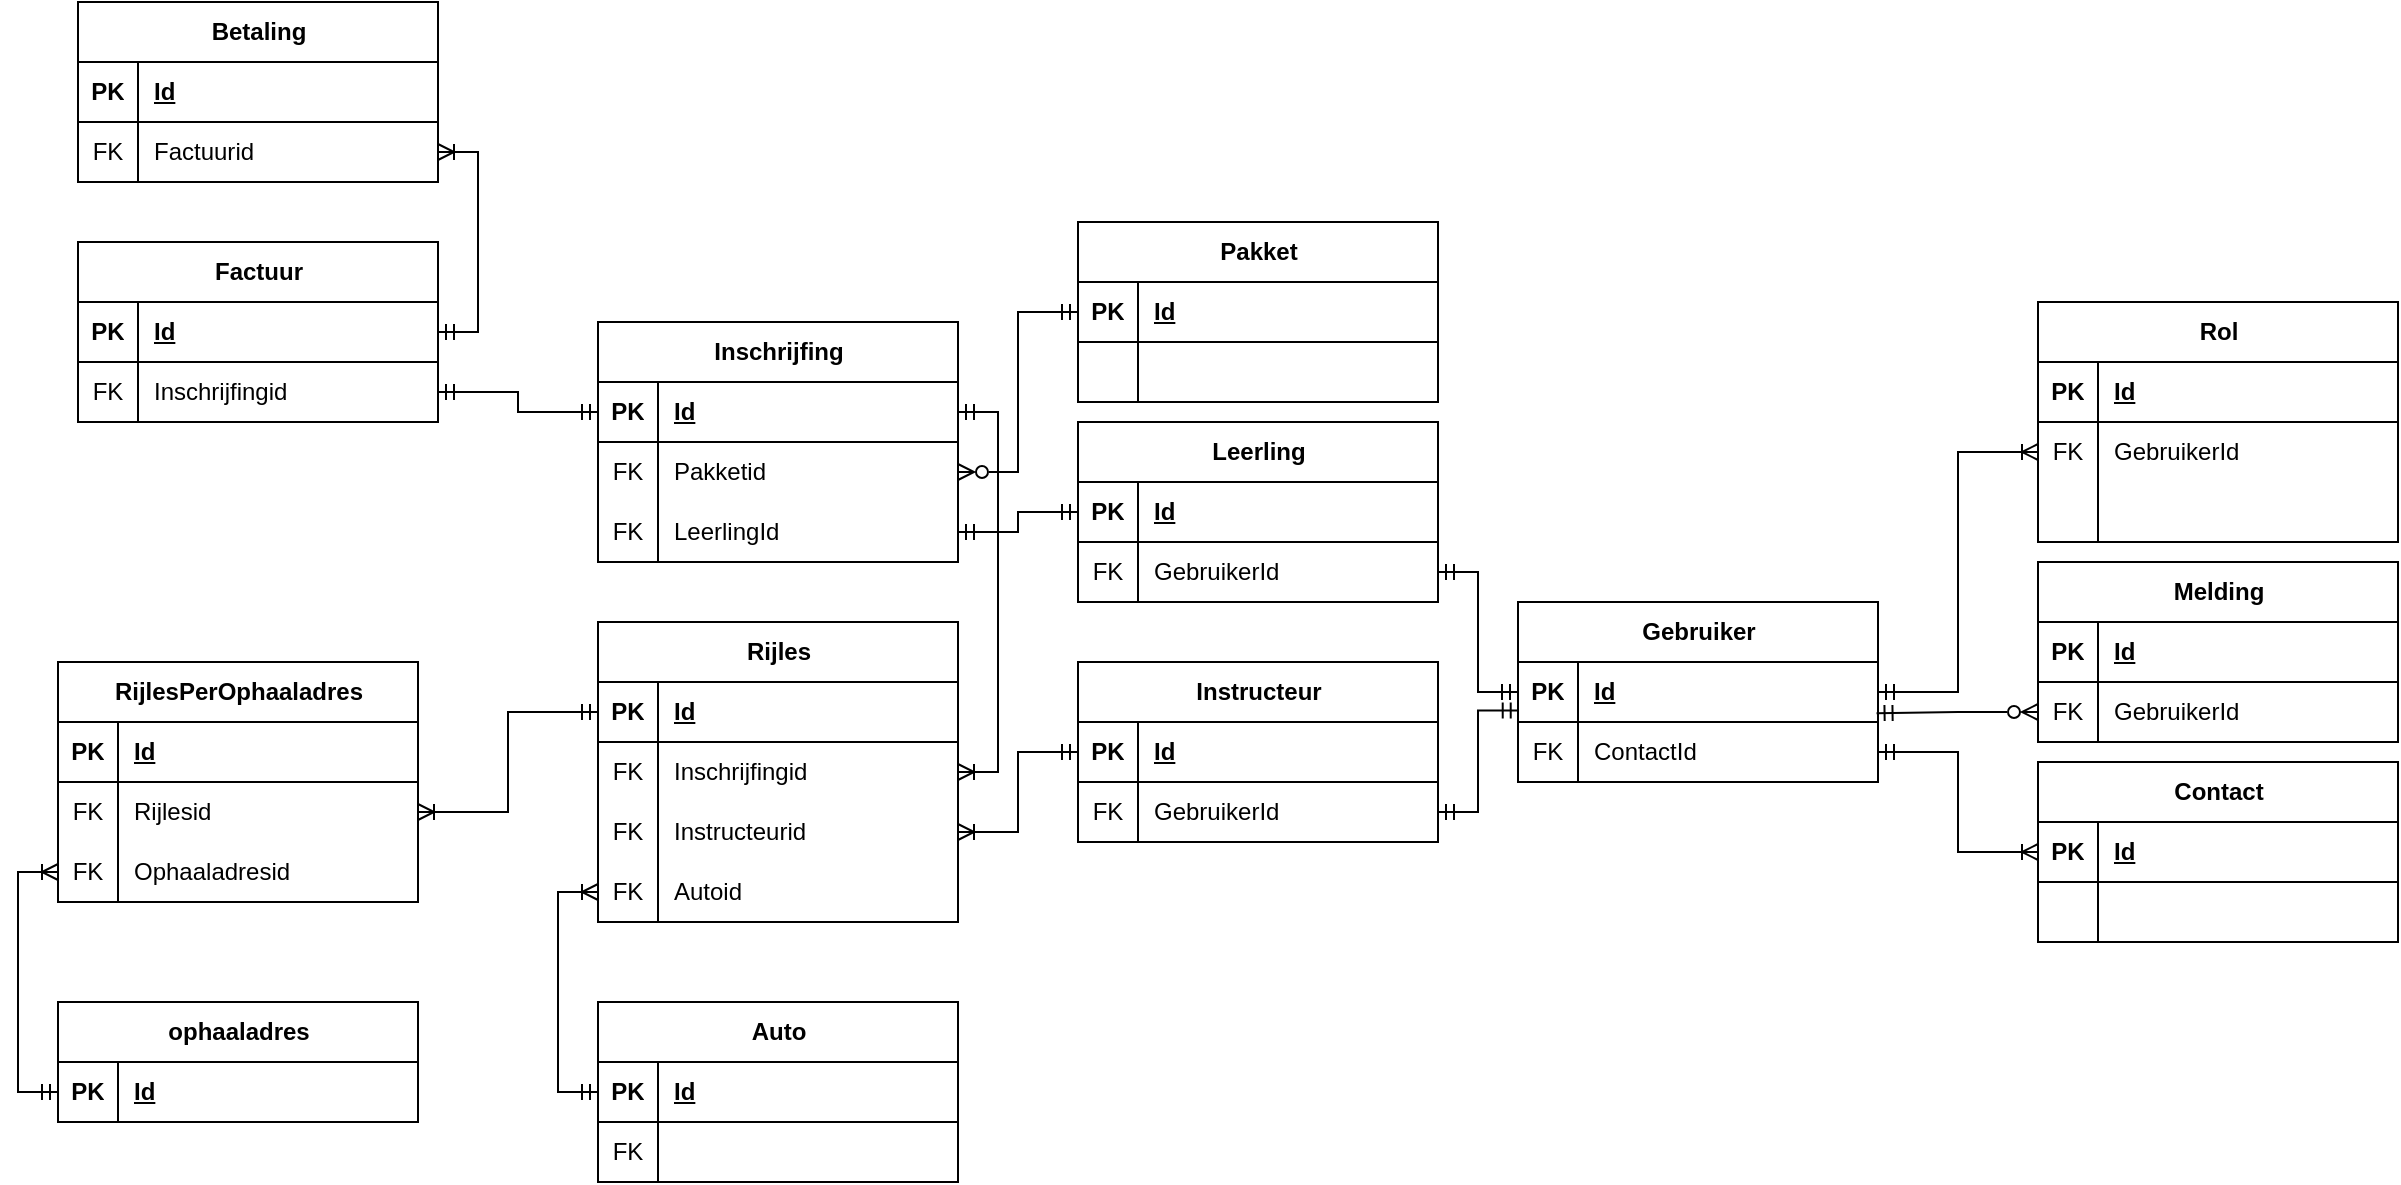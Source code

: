 <mxfile version="27.0.5">
  <diagram id="R2lEEEUBdFMjLlhIrx00" name="Page-1">
    <mxGraphModel dx="2337" dy="2209" grid="1" gridSize="10" guides="1" tooltips="1" connect="1" arrows="1" fold="1" page="1" pageScale="1" pageWidth="850" pageHeight="1100" math="0" shadow="0" extFonts="Permanent Marker^https://fonts.googleapis.com/css?family=Permanent+Marker">
      <root>
        <mxCell id="0" />
        <mxCell id="1" parent="0" />
        <mxCell id="rW7sMlYpGhxX-hpG1uYn-1" value="Gebruiker" style="shape=table;startSize=30;container=1;collapsible=1;childLayout=tableLayout;fixedRows=1;rowLines=0;fontStyle=1;align=center;resizeLast=1;html=1;" parent="1" vertex="1">
          <mxGeometry x="450" y="20" width="180" height="90" as="geometry" />
        </mxCell>
        <mxCell id="rW7sMlYpGhxX-hpG1uYn-2" value="" style="shape=tableRow;horizontal=0;startSize=0;swimlaneHead=0;swimlaneBody=0;fillColor=none;collapsible=0;dropTarget=0;points=[[0,0.5],[1,0.5]];portConstraint=eastwest;top=0;left=0;right=0;bottom=1;" parent="rW7sMlYpGhxX-hpG1uYn-1" vertex="1">
          <mxGeometry y="30" width="180" height="30" as="geometry" />
        </mxCell>
        <mxCell id="rW7sMlYpGhxX-hpG1uYn-3" value="PK" style="shape=partialRectangle;connectable=0;fillColor=none;top=0;left=0;bottom=0;right=0;fontStyle=1;overflow=hidden;whiteSpace=wrap;html=1;" parent="rW7sMlYpGhxX-hpG1uYn-2" vertex="1">
          <mxGeometry width="30" height="30" as="geometry">
            <mxRectangle width="30" height="30" as="alternateBounds" />
          </mxGeometry>
        </mxCell>
        <mxCell id="rW7sMlYpGhxX-hpG1uYn-4" value="Id" style="shape=partialRectangle;connectable=0;fillColor=none;top=0;left=0;bottom=0;right=0;align=left;spacingLeft=6;fontStyle=5;overflow=hidden;whiteSpace=wrap;html=1;" parent="rW7sMlYpGhxX-hpG1uYn-2" vertex="1">
          <mxGeometry x="30" width="150" height="30" as="geometry">
            <mxRectangle width="150" height="30" as="alternateBounds" />
          </mxGeometry>
        </mxCell>
        <mxCell id="rW7sMlYpGhxX-hpG1uYn-8" value="" style="shape=tableRow;horizontal=0;startSize=0;swimlaneHead=0;swimlaneBody=0;fillColor=none;collapsible=0;dropTarget=0;points=[[0,0.5],[1,0.5]];portConstraint=eastwest;top=0;left=0;right=0;bottom=0;" parent="rW7sMlYpGhxX-hpG1uYn-1" vertex="1">
          <mxGeometry y="60" width="180" height="30" as="geometry" />
        </mxCell>
        <mxCell id="rW7sMlYpGhxX-hpG1uYn-9" value="FK" style="shape=partialRectangle;connectable=0;fillColor=none;top=0;left=0;bottom=0;right=0;editable=1;overflow=hidden;whiteSpace=wrap;html=1;" parent="rW7sMlYpGhxX-hpG1uYn-8" vertex="1">
          <mxGeometry width="30" height="30" as="geometry">
            <mxRectangle width="30" height="30" as="alternateBounds" />
          </mxGeometry>
        </mxCell>
        <mxCell id="rW7sMlYpGhxX-hpG1uYn-10" value="ContactId" style="shape=partialRectangle;connectable=0;fillColor=none;top=0;left=0;bottom=0;right=0;align=left;spacingLeft=6;overflow=hidden;whiteSpace=wrap;html=1;" parent="rW7sMlYpGhxX-hpG1uYn-8" vertex="1">
          <mxGeometry x="30" width="150" height="30" as="geometry">
            <mxRectangle width="150" height="30" as="alternateBounds" />
          </mxGeometry>
        </mxCell>
        <mxCell id="rW7sMlYpGhxX-hpG1uYn-11" value="Rol" style="shape=table;startSize=30;container=1;collapsible=1;childLayout=tableLayout;fixedRows=1;rowLines=0;fontStyle=1;align=center;resizeLast=1;html=1;" parent="1" vertex="1">
          <mxGeometry x="710" y="-130" width="180" height="120" as="geometry" />
        </mxCell>
        <mxCell id="rW7sMlYpGhxX-hpG1uYn-12" value="" style="shape=tableRow;horizontal=0;startSize=0;swimlaneHead=0;swimlaneBody=0;fillColor=none;collapsible=0;dropTarget=0;points=[[0,0.5],[1,0.5]];portConstraint=eastwest;top=0;left=0;right=0;bottom=1;" parent="rW7sMlYpGhxX-hpG1uYn-11" vertex="1">
          <mxGeometry y="30" width="180" height="30" as="geometry" />
        </mxCell>
        <mxCell id="rW7sMlYpGhxX-hpG1uYn-13" value="PK" style="shape=partialRectangle;connectable=0;fillColor=none;top=0;left=0;bottom=0;right=0;fontStyle=1;overflow=hidden;whiteSpace=wrap;html=1;" parent="rW7sMlYpGhxX-hpG1uYn-12" vertex="1">
          <mxGeometry width="30" height="30" as="geometry">
            <mxRectangle width="30" height="30" as="alternateBounds" />
          </mxGeometry>
        </mxCell>
        <mxCell id="rW7sMlYpGhxX-hpG1uYn-14" value="Id" style="shape=partialRectangle;connectable=0;fillColor=none;top=0;left=0;bottom=0;right=0;align=left;spacingLeft=6;fontStyle=5;overflow=hidden;whiteSpace=wrap;html=1;" parent="rW7sMlYpGhxX-hpG1uYn-12" vertex="1">
          <mxGeometry x="30" width="150" height="30" as="geometry">
            <mxRectangle width="150" height="30" as="alternateBounds" />
          </mxGeometry>
        </mxCell>
        <mxCell id="rW7sMlYpGhxX-hpG1uYn-15" value="" style="shape=tableRow;horizontal=0;startSize=0;swimlaneHead=0;swimlaneBody=0;fillColor=none;collapsible=0;dropTarget=0;points=[[0,0.5],[1,0.5]];portConstraint=eastwest;top=0;left=0;right=0;bottom=0;" parent="rW7sMlYpGhxX-hpG1uYn-11" vertex="1">
          <mxGeometry y="60" width="180" height="30" as="geometry" />
        </mxCell>
        <mxCell id="rW7sMlYpGhxX-hpG1uYn-16" value="FK" style="shape=partialRectangle;connectable=0;fillColor=none;top=0;left=0;bottom=0;right=0;editable=1;overflow=hidden;whiteSpace=wrap;html=1;" parent="rW7sMlYpGhxX-hpG1uYn-15" vertex="1">
          <mxGeometry width="30" height="30" as="geometry">
            <mxRectangle width="30" height="30" as="alternateBounds" />
          </mxGeometry>
        </mxCell>
        <mxCell id="rW7sMlYpGhxX-hpG1uYn-17" value="GebruikerId" style="shape=partialRectangle;connectable=0;fillColor=none;top=0;left=0;bottom=0;right=0;align=left;spacingLeft=6;overflow=hidden;whiteSpace=wrap;html=1;" parent="rW7sMlYpGhxX-hpG1uYn-15" vertex="1">
          <mxGeometry x="30" width="150" height="30" as="geometry">
            <mxRectangle width="150" height="30" as="alternateBounds" />
          </mxGeometry>
        </mxCell>
        <mxCell id="rW7sMlYpGhxX-hpG1uYn-18" value="" style="shape=tableRow;horizontal=0;startSize=0;swimlaneHead=0;swimlaneBody=0;fillColor=none;collapsible=0;dropTarget=0;points=[[0,0.5],[1,0.5]];portConstraint=eastwest;top=0;left=0;right=0;bottom=0;" parent="rW7sMlYpGhxX-hpG1uYn-11" vertex="1">
          <mxGeometry y="90" width="180" height="30" as="geometry" />
        </mxCell>
        <mxCell id="rW7sMlYpGhxX-hpG1uYn-19" value="" style="shape=partialRectangle;connectable=0;fillColor=none;top=0;left=0;bottom=0;right=0;editable=1;overflow=hidden;whiteSpace=wrap;html=1;" parent="rW7sMlYpGhxX-hpG1uYn-18" vertex="1">
          <mxGeometry width="30" height="30" as="geometry">
            <mxRectangle width="30" height="30" as="alternateBounds" />
          </mxGeometry>
        </mxCell>
        <mxCell id="rW7sMlYpGhxX-hpG1uYn-20" value="" style="shape=partialRectangle;connectable=0;fillColor=none;top=0;left=0;bottom=0;right=0;align=left;spacingLeft=6;overflow=hidden;whiteSpace=wrap;html=1;" parent="rW7sMlYpGhxX-hpG1uYn-18" vertex="1">
          <mxGeometry x="30" width="150" height="30" as="geometry">
            <mxRectangle width="150" height="30" as="alternateBounds" />
          </mxGeometry>
        </mxCell>
        <mxCell id="rW7sMlYpGhxX-hpG1uYn-21" value="" style="edgeStyle=orthogonalEdgeStyle;fontSize=12;html=1;endArrow=ERoneToMany;startArrow=ERmandOne;rounded=0;exitX=1;exitY=0.5;exitDx=0;exitDy=0;entryX=0;entryY=0.5;entryDx=0;entryDy=0;endFill=0;curved=0;" parent="1" source="rW7sMlYpGhxX-hpG1uYn-2" target="rW7sMlYpGhxX-hpG1uYn-15" edge="1">
          <mxGeometry width="100" height="100" relative="1" as="geometry">
            <mxPoint x="676" as="sourcePoint" />
            <mxPoint x="816" y="150" as="targetPoint" />
          </mxGeometry>
        </mxCell>
        <mxCell id="rW7sMlYpGhxX-hpG1uYn-22" value="Contact" style="shape=table;startSize=30;container=1;collapsible=1;childLayout=tableLayout;fixedRows=1;rowLines=0;fontStyle=1;align=center;resizeLast=1;html=1;" parent="1" vertex="1">
          <mxGeometry x="710" y="100" width="180" height="90" as="geometry" />
        </mxCell>
        <mxCell id="rW7sMlYpGhxX-hpG1uYn-23" value="" style="shape=tableRow;horizontal=0;startSize=0;swimlaneHead=0;swimlaneBody=0;fillColor=none;collapsible=0;dropTarget=0;points=[[0,0.5],[1,0.5]];portConstraint=eastwest;top=0;left=0;right=0;bottom=1;" parent="rW7sMlYpGhxX-hpG1uYn-22" vertex="1">
          <mxGeometry y="30" width="180" height="30" as="geometry" />
        </mxCell>
        <mxCell id="rW7sMlYpGhxX-hpG1uYn-24" value="PK" style="shape=partialRectangle;connectable=0;fillColor=none;top=0;left=0;bottom=0;right=0;fontStyle=1;overflow=hidden;whiteSpace=wrap;html=1;" parent="rW7sMlYpGhxX-hpG1uYn-23" vertex="1">
          <mxGeometry width="30" height="30" as="geometry">
            <mxRectangle width="30" height="30" as="alternateBounds" />
          </mxGeometry>
        </mxCell>
        <mxCell id="rW7sMlYpGhxX-hpG1uYn-25" value="Id" style="shape=partialRectangle;connectable=0;fillColor=none;top=0;left=0;bottom=0;right=0;align=left;spacingLeft=6;fontStyle=5;overflow=hidden;whiteSpace=wrap;html=1;" parent="rW7sMlYpGhxX-hpG1uYn-23" vertex="1">
          <mxGeometry x="30" width="150" height="30" as="geometry">
            <mxRectangle width="150" height="30" as="alternateBounds" />
          </mxGeometry>
        </mxCell>
        <mxCell id="rW7sMlYpGhxX-hpG1uYn-26" value="" style="shape=tableRow;horizontal=0;startSize=0;swimlaneHead=0;swimlaneBody=0;fillColor=none;collapsible=0;dropTarget=0;points=[[0,0.5],[1,0.5]];portConstraint=eastwest;top=0;left=0;right=0;bottom=0;" parent="rW7sMlYpGhxX-hpG1uYn-22" vertex="1">
          <mxGeometry y="60" width="180" height="30" as="geometry" />
        </mxCell>
        <mxCell id="rW7sMlYpGhxX-hpG1uYn-27" value="" style="shape=partialRectangle;connectable=0;fillColor=none;top=0;left=0;bottom=0;right=0;editable=1;overflow=hidden;whiteSpace=wrap;html=1;" parent="rW7sMlYpGhxX-hpG1uYn-26" vertex="1">
          <mxGeometry width="30" height="30" as="geometry">
            <mxRectangle width="30" height="30" as="alternateBounds" />
          </mxGeometry>
        </mxCell>
        <mxCell id="rW7sMlYpGhxX-hpG1uYn-28" value="" style="shape=partialRectangle;connectable=0;fillColor=none;top=0;left=0;bottom=0;right=0;align=left;spacingLeft=6;overflow=hidden;whiteSpace=wrap;html=1;" parent="rW7sMlYpGhxX-hpG1uYn-26" vertex="1">
          <mxGeometry x="30" width="150" height="30" as="geometry">
            <mxRectangle width="150" height="30" as="alternateBounds" />
          </mxGeometry>
        </mxCell>
        <mxCell id="rW7sMlYpGhxX-hpG1uYn-29" value="" style="edgeStyle=orthogonalEdgeStyle;fontSize=12;html=1;endArrow=ERoneToMany;startArrow=ERmandOne;rounded=0;entryX=0;entryY=0.5;entryDx=0;entryDy=0;exitX=1;exitY=0.5;exitDx=0;exitDy=0;endFill=0;curved=0;" parent="1" source="rW7sMlYpGhxX-hpG1uYn-8" target="rW7sMlYpGhxX-hpG1uYn-23" edge="1">
          <mxGeometry width="100" height="100" relative="1" as="geometry">
            <mxPoint x="580" y="210" as="sourcePoint" />
            <mxPoint x="636" y="320" as="targetPoint" />
          </mxGeometry>
        </mxCell>
        <mxCell id="rW7sMlYpGhxX-hpG1uYn-30" value="Leerling" style="shape=table;startSize=30;container=1;collapsible=1;childLayout=tableLayout;fixedRows=1;rowLines=0;fontStyle=1;align=center;resizeLast=1;html=1;" parent="1" vertex="1">
          <mxGeometry x="230" y="-70" width="180" height="90" as="geometry" />
        </mxCell>
        <mxCell id="rW7sMlYpGhxX-hpG1uYn-31" value="" style="shape=tableRow;horizontal=0;startSize=0;swimlaneHead=0;swimlaneBody=0;fillColor=none;collapsible=0;dropTarget=0;points=[[0,0.5],[1,0.5]];portConstraint=eastwest;top=0;left=0;right=0;bottom=1;" parent="rW7sMlYpGhxX-hpG1uYn-30" vertex="1">
          <mxGeometry y="30" width="180" height="30" as="geometry" />
        </mxCell>
        <mxCell id="rW7sMlYpGhxX-hpG1uYn-32" value="PK" style="shape=partialRectangle;connectable=0;fillColor=none;top=0;left=0;bottom=0;right=0;fontStyle=1;overflow=hidden;whiteSpace=wrap;html=1;" parent="rW7sMlYpGhxX-hpG1uYn-31" vertex="1">
          <mxGeometry width="30" height="30" as="geometry">
            <mxRectangle width="30" height="30" as="alternateBounds" />
          </mxGeometry>
        </mxCell>
        <mxCell id="rW7sMlYpGhxX-hpG1uYn-33" value="Id" style="shape=partialRectangle;connectable=0;fillColor=none;top=0;left=0;bottom=0;right=0;align=left;spacingLeft=6;fontStyle=5;overflow=hidden;whiteSpace=wrap;html=1;" parent="rW7sMlYpGhxX-hpG1uYn-31" vertex="1">
          <mxGeometry x="30" width="150" height="30" as="geometry">
            <mxRectangle width="150" height="30" as="alternateBounds" />
          </mxGeometry>
        </mxCell>
        <mxCell id="rW7sMlYpGhxX-hpG1uYn-34" value="" style="shape=tableRow;horizontal=0;startSize=0;swimlaneHead=0;swimlaneBody=0;fillColor=none;collapsible=0;dropTarget=0;points=[[0,0.5],[1,0.5]];portConstraint=eastwest;top=0;left=0;right=0;bottom=0;" parent="rW7sMlYpGhxX-hpG1uYn-30" vertex="1">
          <mxGeometry y="60" width="180" height="30" as="geometry" />
        </mxCell>
        <mxCell id="rW7sMlYpGhxX-hpG1uYn-35" value="FK" style="shape=partialRectangle;connectable=0;fillColor=none;top=0;left=0;bottom=0;right=0;editable=1;overflow=hidden;whiteSpace=wrap;html=1;" parent="rW7sMlYpGhxX-hpG1uYn-34" vertex="1">
          <mxGeometry width="30" height="30" as="geometry">
            <mxRectangle width="30" height="30" as="alternateBounds" />
          </mxGeometry>
        </mxCell>
        <mxCell id="rW7sMlYpGhxX-hpG1uYn-36" value="GebruikerId" style="shape=partialRectangle;connectable=0;fillColor=none;top=0;left=0;bottom=0;right=0;align=left;spacingLeft=6;overflow=hidden;whiteSpace=wrap;html=1;" parent="rW7sMlYpGhxX-hpG1uYn-34" vertex="1">
          <mxGeometry x="30" width="150" height="30" as="geometry">
            <mxRectangle width="150" height="30" as="alternateBounds" />
          </mxGeometry>
        </mxCell>
        <mxCell id="rW7sMlYpGhxX-hpG1uYn-64" value="Instructeur" style="shape=table;startSize=30;container=1;collapsible=1;childLayout=tableLayout;fixedRows=1;rowLines=0;fontStyle=1;align=center;resizeLast=1;html=1;" parent="1" vertex="1">
          <mxGeometry x="230" y="50" width="180" height="90" as="geometry" />
        </mxCell>
        <mxCell id="rW7sMlYpGhxX-hpG1uYn-65" value="" style="shape=tableRow;horizontal=0;startSize=0;swimlaneHead=0;swimlaneBody=0;fillColor=none;collapsible=0;dropTarget=0;points=[[0,0.5],[1,0.5]];portConstraint=eastwest;top=0;left=0;right=0;bottom=1;" parent="rW7sMlYpGhxX-hpG1uYn-64" vertex="1">
          <mxGeometry y="30" width="180" height="30" as="geometry" />
        </mxCell>
        <mxCell id="rW7sMlYpGhxX-hpG1uYn-66" value="PK" style="shape=partialRectangle;connectable=0;fillColor=none;top=0;left=0;bottom=0;right=0;fontStyle=1;overflow=hidden;whiteSpace=wrap;html=1;" parent="rW7sMlYpGhxX-hpG1uYn-65" vertex="1">
          <mxGeometry width="30" height="30" as="geometry">
            <mxRectangle width="30" height="30" as="alternateBounds" />
          </mxGeometry>
        </mxCell>
        <mxCell id="rW7sMlYpGhxX-hpG1uYn-67" value="Id" style="shape=partialRectangle;connectable=0;fillColor=none;top=0;left=0;bottom=0;right=0;align=left;spacingLeft=6;fontStyle=5;overflow=hidden;whiteSpace=wrap;html=1;" parent="rW7sMlYpGhxX-hpG1uYn-65" vertex="1">
          <mxGeometry x="30" width="150" height="30" as="geometry">
            <mxRectangle width="150" height="30" as="alternateBounds" />
          </mxGeometry>
        </mxCell>
        <mxCell id="rW7sMlYpGhxX-hpG1uYn-68" value="" style="shape=tableRow;horizontal=0;startSize=0;swimlaneHead=0;swimlaneBody=0;fillColor=none;collapsible=0;dropTarget=0;points=[[0,0.5],[1,0.5]];portConstraint=eastwest;top=0;left=0;right=0;bottom=0;" parent="rW7sMlYpGhxX-hpG1uYn-64" vertex="1">
          <mxGeometry y="60" width="180" height="30" as="geometry" />
        </mxCell>
        <mxCell id="rW7sMlYpGhxX-hpG1uYn-69" value="FK" style="shape=partialRectangle;connectable=0;fillColor=none;top=0;left=0;bottom=0;right=0;editable=1;overflow=hidden;whiteSpace=wrap;html=1;" parent="rW7sMlYpGhxX-hpG1uYn-68" vertex="1">
          <mxGeometry width="30" height="30" as="geometry">
            <mxRectangle width="30" height="30" as="alternateBounds" />
          </mxGeometry>
        </mxCell>
        <mxCell id="rW7sMlYpGhxX-hpG1uYn-70" value="GebruikerId" style="shape=partialRectangle;connectable=0;fillColor=none;top=0;left=0;bottom=0;right=0;align=left;spacingLeft=6;overflow=hidden;whiteSpace=wrap;html=1;" parent="rW7sMlYpGhxX-hpG1uYn-68" vertex="1">
          <mxGeometry x="30" width="150" height="30" as="geometry">
            <mxRectangle width="150" height="30" as="alternateBounds" />
          </mxGeometry>
        </mxCell>
        <mxCell id="rW7sMlYpGhxX-hpG1uYn-76" style="edgeStyle=orthogonalEdgeStyle;rounded=0;orthogonalLoop=1;jettySize=auto;html=1;exitX=0;exitY=0.5;exitDx=0;exitDy=0;startArrow=ERmandOne;startFill=0;endArrow=ERmandOne;endFill=0;curved=0;" parent="1" source="rW7sMlYpGhxX-hpG1uYn-2" target="rW7sMlYpGhxX-hpG1uYn-34" edge="1">
          <mxGeometry relative="1" as="geometry" />
        </mxCell>
        <mxCell id="rW7sMlYpGhxX-hpG1uYn-77" style="edgeStyle=orthogonalEdgeStyle;rounded=0;orthogonalLoop=1;jettySize=auto;html=1;exitX=0.002;exitY=0.809;exitDx=0;exitDy=0;entryX=1;entryY=0.5;entryDx=0;entryDy=0;startArrow=ERmandOne;startFill=0;endArrow=ERmandOne;endFill=0;curved=0;exitPerimeter=0;" parent="1" source="rW7sMlYpGhxX-hpG1uYn-2" target="rW7sMlYpGhxX-hpG1uYn-68" edge="1">
          <mxGeometry relative="1" as="geometry" />
        </mxCell>
        <mxCell id="rW7sMlYpGhxX-hpG1uYn-79" value="Melding" style="shape=table;startSize=30;container=1;collapsible=1;childLayout=tableLayout;fixedRows=1;rowLines=0;fontStyle=1;align=center;resizeLast=1;html=1;" parent="1" vertex="1">
          <mxGeometry x="710" width="180" height="90" as="geometry" />
        </mxCell>
        <mxCell id="rW7sMlYpGhxX-hpG1uYn-80" value="" style="shape=tableRow;horizontal=0;startSize=0;swimlaneHead=0;swimlaneBody=0;fillColor=none;collapsible=0;dropTarget=0;points=[[0,0.5],[1,0.5]];portConstraint=eastwest;top=0;left=0;right=0;bottom=1;" parent="rW7sMlYpGhxX-hpG1uYn-79" vertex="1">
          <mxGeometry y="30" width="180" height="30" as="geometry" />
        </mxCell>
        <mxCell id="rW7sMlYpGhxX-hpG1uYn-81" value="PK" style="shape=partialRectangle;connectable=0;fillColor=none;top=0;left=0;bottom=0;right=0;fontStyle=1;overflow=hidden;whiteSpace=wrap;html=1;" parent="rW7sMlYpGhxX-hpG1uYn-80" vertex="1">
          <mxGeometry width="30" height="30" as="geometry">
            <mxRectangle width="30" height="30" as="alternateBounds" />
          </mxGeometry>
        </mxCell>
        <mxCell id="rW7sMlYpGhxX-hpG1uYn-82" value="Id" style="shape=partialRectangle;connectable=0;fillColor=none;top=0;left=0;bottom=0;right=0;align=left;spacingLeft=6;fontStyle=5;overflow=hidden;whiteSpace=wrap;html=1;" parent="rW7sMlYpGhxX-hpG1uYn-80" vertex="1">
          <mxGeometry x="30" width="150" height="30" as="geometry">
            <mxRectangle width="150" height="30" as="alternateBounds" />
          </mxGeometry>
        </mxCell>
        <mxCell id="rW7sMlYpGhxX-hpG1uYn-83" value="" style="shape=tableRow;horizontal=0;startSize=0;swimlaneHead=0;swimlaneBody=0;fillColor=none;collapsible=0;dropTarget=0;points=[[0,0.5],[1,0.5]];portConstraint=eastwest;top=0;left=0;right=0;bottom=0;" parent="rW7sMlYpGhxX-hpG1uYn-79" vertex="1">
          <mxGeometry y="60" width="180" height="30" as="geometry" />
        </mxCell>
        <mxCell id="rW7sMlYpGhxX-hpG1uYn-84" value="FK" style="shape=partialRectangle;connectable=0;fillColor=none;top=0;left=0;bottom=0;right=0;editable=1;overflow=hidden;whiteSpace=wrap;html=1;" parent="rW7sMlYpGhxX-hpG1uYn-83" vertex="1">
          <mxGeometry width="30" height="30" as="geometry">
            <mxRectangle width="30" height="30" as="alternateBounds" />
          </mxGeometry>
        </mxCell>
        <mxCell id="rW7sMlYpGhxX-hpG1uYn-85" value="GebruikerId" style="shape=partialRectangle;connectable=0;fillColor=none;top=0;left=0;bottom=0;right=0;align=left;spacingLeft=6;overflow=hidden;whiteSpace=wrap;html=1;" parent="rW7sMlYpGhxX-hpG1uYn-83" vertex="1">
          <mxGeometry x="30" width="150" height="30" as="geometry">
            <mxRectangle width="150" height="30" as="alternateBounds" />
          </mxGeometry>
        </mxCell>
        <mxCell id="rW7sMlYpGhxX-hpG1uYn-94" value="Auto" style="shape=table;startSize=30;container=1;collapsible=1;childLayout=tableLayout;fixedRows=1;rowLines=0;fontStyle=1;align=center;resizeLast=1;html=1;" parent="1" vertex="1">
          <mxGeometry x="-10" y="220" width="180" height="90" as="geometry" />
        </mxCell>
        <mxCell id="rW7sMlYpGhxX-hpG1uYn-95" value="" style="shape=tableRow;horizontal=0;startSize=0;swimlaneHead=0;swimlaneBody=0;fillColor=none;collapsible=0;dropTarget=0;points=[[0,0.5],[1,0.5]];portConstraint=eastwest;top=0;left=0;right=0;bottom=1;" parent="rW7sMlYpGhxX-hpG1uYn-94" vertex="1">
          <mxGeometry y="30" width="180" height="30" as="geometry" />
        </mxCell>
        <mxCell id="rW7sMlYpGhxX-hpG1uYn-96" value="PK" style="shape=partialRectangle;connectable=0;fillColor=none;top=0;left=0;bottom=0;right=0;fontStyle=1;overflow=hidden;whiteSpace=wrap;html=1;" parent="rW7sMlYpGhxX-hpG1uYn-95" vertex="1">
          <mxGeometry width="30" height="30" as="geometry">
            <mxRectangle width="30" height="30" as="alternateBounds" />
          </mxGeometry>
        </mxCell>
        <mxCell id="rW7sMlYpGhxX-hpG1uYn-97" value="Id" style="shape=partialRectangle;connectable=0;fillColor=none;top=0;left=0;bottom=0;right=0;align=left;spacingLeft=6;fontStyle=5;overflow=hidden;whiteSpace=wrap;html=1;" parent="rW7sMlYpGhxX-hpG1uYn-95" vertex="1">
          <mxGeometry x="30" width="150" height="30" as="geometry">
            <mxRectangle width="150" height="30" as="alternateBounds" />
          </mxGeometry>
        </mxCell>
        <mxCell id="rW7sMlYpGhxX-hpG1uYn-98" value="" style="shape=tableRow;horizontal=0;startSize=0;swimlaneHead=0;swimlaneBody=0;fillColor=none;collapsible=0;dropTarget=0;points=[[0,0.5],[1,0.5]];portConstraint=eastwest;top=0;left=0;right=0;bottom=0;" parent="rW7sMlYpGhxX-hpG1uYn-94" vertex="1">
          <mxGeometry y="60" width="180" height="30" as="geometry" />
        </mxCell>
        <mxCell id="rW7sMlYpGhxX-hpG1uYn-99" value="FK" style="shape=partialRectangle;connectable=0;fillColor=none;top=0;left=0;bottom=0;right=0;editable=1;overflow=hidden;whiteSpace=wrap;html=1;" parent="rW7sMlYpGhxX-hpG1uYn-98" vertex="1">
          <mxGeometry width="30" height="30" as="geometry">
            <mxRectangle width="30" height="30" as="alternateBounds" />
          </mxGeometry>
        </mxCell>
        <mxCell id="rW7sMlYpGhxX-hpG1uYn-100" value="" style="shape=partialRectangle;connectable=0;fillColor=none;top=0;left=0;bottom=0;right=0;align=left;spacingLeft=6;overflow=hidden;whiteSpace=wrap;html=1;" parent="rW7sMlYpGhxX-hpG1uYn-98" vertex="1">
          <mxGeometry x="30" width="150" height="30" as="geometry">
            <mxRectangle width="150" height="30" as="alternateBounds" />
          </mxGeometry>
        </mxCell>
        <mxCell id="rW7sMlYpGhxX-hpG1uYn-102" value="Pakket" style="shape=table;startSize=30;container=1;collapsible=1;childLayout=tableLayout;fixedRows=1;rowLines=0;fontStyle=1;align=center;resizeLast=1;html=1;" parent="1" vertex="1">
          <mxGeometry x="230" y="-170" width="180" height="90" as="geometry" />
        </mxCell>
        <mxCell id="rW7sMlYpGhxX-hpG1uYn-103" value="" style="shape=tableRow;horizontal=0;startSize=0;swimlaneHead=0;swimlaneBody=0;fillColor=none;collapsible=0;dropTarget=0;points=[[0,0.5],[1,0.5]];portConstraint=eastwest;top=0;left=0;right=0;bottom=1;" parent="rW7sMlYpGhxX-hpG1uYn-102" vertex="1">
          <mxGeometry y="30" width="180" height="30" as="geometry" />
        </mxCell>
        <mxCell id="rW7sMlYpGhxX-hpG1uYn-104" value="PK" style="shape=partialRectangle;connectable=0;fillColor=none;top=0;left=0;bottom=0;right=0;fontStyle=1;overflow=hidden;whiteSpace=wrap;html=1;" parent="rW7sMlYpGhxX-hpG1uYn-103" vertex="1">
          <mxGeometry width="30" height="30" as="geometry">
            <mxRectangle width="30" height="30" as="alternateBounds" />
          </mxGeometry>
        </mxCell>
        <mxCell id="rW7sMlYpGhxX-hpG1uYn-105" value="Id" style="shape=partialRectangle;connectable=0;fillColor=none;top=0;left=0;bottom=0;right=0;align=left;spacingLeft=6;fontStyle=5;overflow=hidden;whiteSpace=wrap;html=1;" parent="rW7sMlYpGhxX-hpG1uYn-103" vertex="1">
          <mxGeometry x="30" width="150" height="30" as="geometry">
            <mxRectangle width="150" height="30" as="alternateBounds" />
          </mxGeometry>
        </mxCell>
        <mxCell id="rW7sMlYpGhxX-hpG1uYn-106" value="" style="shape=tableRow;horizontal=0;startSize=0;swimlaneHead=0;swimlaneBody=0;fillColor=none;collapsible=0;dropTarget=0;points=[[0,0.5],[1,0.5]];portConstraint=eastwest;top=0;left=0;right=0;bottom=0;" parent="rW7sMlYpGhxX-hpG1uYn-102" vertex="1">
          <mxGeometry y="60" width="180" height="30" as="geometry" />
        </mxCell>
        <mxCell id="rW7sMlYpGhxX-hpG1uYn-107" value="" style="shape=partialRectangle;connectable=0;fillColor=none;top=0;left=0;bottom=0;right=0;editable=1;overflow=hidden;whiteSpace=wrap;html=1;" parent="rW7sMlYpGhxX-hpG1uYn-106" vertex="1">
          <mxGeometry width="30" height="30" as="geometry">
            <mxRectangle width="30" height="30" as="alternateBounds" />
          </mxGeometry>
        </mxCell>
        <mxCell id="rW7sMlYpGhxX-hpG1uYn-108" value="" style="shape=partialRectangle;connectable=0;fillColor=none;top=0;left=0;bottom=0;right=0;align=left;spacingLeft=6;overflow=hidden;whiteSpace=wrap;html=1;" parent="rW7sMlYpGhxX-hpG1uYn-106" vertex="1">
          <mxGeometry x="30" width="150" height="30" as="geometry">
            <mxRectangle width="150" height="30" as="alternateBounds" />
          </mxGeometry>
        </mxCell>
        <mxCell id="rW7sMlYpGhxX-hpG1uYn-110" value="Inschrijfing" style="shape=table;startSize=30;container=1;collapsible=1;childLayout=tableLayout;fixedRows=1;rowLines=0;fontStyle=1;align=center;resizeLast=1;html=1;" parent="1" vertex="1">
          <mxGeometry x="-10" y="-120" width="180" height="120" as="geometry" />
        </mxCell>
        <mxCell id="rW7sMlYpGhxX-hpG1uYn-111" value="" style="shape=tableRow;horizontal=0;startSize=0;swimlaneHead=0;swimlaneBody=0;fillColor=none;collapsible=0;dropTarget=0;points=[[0,0.5],[1,0.5]];portConstraint=eastwest;top=0;left=0;right=0;bottom=1;" parent="rW7sMlYpGhxX-hpG1uYn-110" vertex="1">
          <mxGeometry y="30" width="180" height="30" as="geometry" />
        </mxCell>
        <mxCell id="rW7sMlYpGhxX-hpG1uYn-112" value="PK" style="shape=partialRectangle;connectable=0;fillColor=none;top=0;left=0;bottom=0;right=0;fontStyle=1;overflow=hidden;whiteSpace=wrap;html=1;" parent="rW7sMlYpGhxX-hpG1uYn-111" vertex="1">
          <mxGeometry width="30" height="30" as="geometry">
            <mxRectangle width="30" height="30" as="alternateBounds" />
          </mxGeometry>
        </mxCell>
        <mxCell id="rW7sMlYpGhxX-hpG1uYn-113" value="Id" style="shape=partialRectangle;connectable=0;fillColor=none;top=0;left=0;bottom=0;right=0;align=left;spacingLeft=6;fontStyle=5;overflow=hidden;whiteSpace=wrap;html=1;" parent="rW7sMlYpGhxX-hpG1uYn-111" vertex="1">
          <mxGeometry x="30" width="150" height="30" as="geometry">
            <mxRectangle width="150" height="30" as="alternateBounds" />
          </mxGeometry>
        </mxCell>
        <mxCell id="rW7sMlYpGhxX-hpG1uYn-119" value="" style="shape=tableRow;horizontal=0;startSize=0;swimlaneHead=0;swimlaneBody=0;fillColor=none;collapsible=0;dropTarget=0;points=[[0,0.5],[1,0.5]];portConstraint=eastwest;top=0;left=0;right=0;bottom=0;" parent="rW7sMlYpGhxX-hpG1uYn-110" vertex="1">
          <mxGeometry y="60" width="180" height="30" as="geometry" />
        </mxCell>
        <mxCell id="rW7sMlYpGhxX-hpG1uYn-120" value="FK" style="shape=partialRectangle;connectable=0;fillColor=none;top=0;left=0;bottom=0;right=0;editable=1;overflow=hidden;whiteSpace=wrap;html=1;" parent="rW7sMlYpGhxX-hpG1uYn-119" vertex="1">
          <mxGeometry width="30" height="30" as="geometry">
            <mxRectangle width="30" height="30" as="alternateBounds" />
          </mxGeometry>
        </mxCell>
        <mxCell id="rW7sMlYpGhxX-hpG1uYn-121" value="Pakketid" style="shape=partialRectangle;connectable=0;fillColor=none;top=0;left=0;bottom=0;right=0;align=left;spacingLeft=6;overflow=hidden;whiteSpace=wrap;html=1;" parent="rW7sMlYpGhxX-hpG1uYn-119" vertex="1">
          <mxGeometry x="30" width="150" height="30" as="geometry">
            <mxRectangle width="150" height="30" as="alternateBounds" />
          </mxGeometry>
        </mxCell>
        <mxCell id="rW7sMlYpGhxX-hpG1uYn-114" value="" style="shape=tableRow;horizontal=0;startSize=0;swimlaneHead=0;swimlaneBody=0;fillColor=none;collapsible=0;dropTarget=0;points=[[0,0.5],[1,0.5]];portConstraint=eastwest;top=0;left=0;right=0;bottom=0;" parent="rW7sMlYpGhxX-hpG1uYn-110" vertex="1">
          <mxGeometry y="90" width="180" height="30" as="geometry" />
        </mxCell>
        <mxCell id="rW7sMlYpGhxX-hpG1uYn-115" value="FK" style="shape=partialRectangle;connectable=0;fillColor=none;top=0;left=0;bottom=0;right=0;editable=1;overflow=hidden;whiteSpace=wrap;html=1;" parent="rW7sMlYpGhxX-hpG1uYn-114" vertex="1">
          <mxGeometry width="30" height="30" as="geometry">
            <mxRectangle width="30" height="30" as="alternateBounds" />
          </mxGeometry>
        </mxCell>
        <mxCell id="rW7sMlYpGhxX-hpG1uYn-116" value="LeerlingId" style="shape=partialRectangle;connectable=0;fillColor=none;top=0;left=0;bottom=0;right=0;align=left;spacingLeft=6;overflow=hidden;whiteSpace=wrap;html=1;" parent="rW7sMlYpGhxX-hpG1uYn-114" vertex="1">
          <mxGeometry x="30" width="150" height="30" as="geometry">
            <mxRectangle width="150" height="30" as="alternateBounds" />
          </mxGeometry>
        </mxCell>
        <mxCell id="rW7sMlYpGhxX-hpG1uYn-118" style="edgeStyle=orthogonalEdgeStyle;rounded=0;orthogonalLoop=1;jettySize=auto;html=1;entryX=1;entryY=0.5;entryDx=0;entryDy=0;endArrow=ERmandOne;endFill=0;startArrow=ERmandOne;startFill=0;" parent="1" source="rW7sMlYpGhxX-hpG1uYn-31" target="rW7sMlYpGhxX-hpG1uYn-114" edge="1">
          <mxGeometry relative="1" as="geometry" />
        </mxCell>
        <mxCell id="rW7sMlYpGhxX-hpG1uYn-122" style="edgeStyle=orthogonalEdgeStyle;rounded=0;orthogonalLoop=1;jettySize=auto;html=1;exitX=1;exitY=0.5;exitDx=0;exitDy=0;entryX=0;entryY=0.5;entryDx=0;entryDy=0;endArrow=ERmandOne;endFill=0;startArrow=ERzeroToMany;startFill=0;" parent="1" source="rW7sMlYpGhxX-hpG1uYn-119" target="rW7sMlYpGhxX-hpG1uYn-103" edge="1">
          <mxGeometry relative="1" as="geometry" />
        </mxCell>
        <mxCell id="rW7sMlYpGhxX-hpG1uYn-123" value="Rijles" style="shape=table;startSize=30;container=1;collapsible=1;childLayout=tableLayout;fixedRows=1;rowLines=0;fontStyle=1;align=center;resizeLast=1;html=1;" parent="1" vertex="1">
          <mxGeometry x="-10" y="30" width="180" height="150" as="geometry" />
        </mxCell>
        <mxCell id="rW7sMlYpGhxX-hpG1uYn-124" value="" style="shape=tableRow;horizontal=0;startSize=0;swimlaneHead=0;swimlaneBody=0;fillColor=none;collapsible=0;dropTarget=0;points=[[0,0.5],[1,0.5]];portConstraint=eastwest;top=0;left=0;right=0;bottom=1;" parent="rW7sMlYpGhxX-hpG1uYn-123" vertex="1">
          <mxGeometry y="30" width="180" height="30" as="geometry" />
        </mxCell>
        <mxCell id="rW7sMlYpGhxX-hpG1uYn-125" value="PK" style="shape=partialRectangle;connectable=0;fillColor=none;top=0;left=0;bottom=0;right=0;fontStyle=1;overflow=hidden;whiteSpace=wrap;html=1;" parent="rW7sMlYpGhxX-hpG1uYn-124" vertex="1">
          <mxGeometry width="30" height="30" as="geometry">
            <mxRectangle width="30" height="30" as="alternateBounds" />
          </mxGeometry>
        </mxCell>
        <mxCell id="rW7sMlYpGhxX-hpG1uYn-126" value="Id" style="shape=partialRectangle;connectable=0;fillColor=none;top=0;left=0;bottom=0;right=0;align=left;spacingLeft=6;fontStyle=5;overflow=hidden;whiteSpace=wrap;html=1;" parent="rW7sMlYpGhxX-hpG1uYn-124" vertex="1">
          <mxGeometry x="30" width="150" height="30" as="geometry">
            <mxRectangle width="150" height="30" as="alternateBounds" />
          </mxGeometry>
        </mxCell>
        <mxCell id="rW7sMlYpGhxX-hpG1uYn-135" value="" style="shape=tableRow;horizontal=0;startSize=0;swimlaneHead=0;swimlaneBody=0;fillColor=none;collapsible=0;dropTarget=0;points=[[0,0.5],[1,0.5]];portConstraint=eastwest;top=0;left=0;right=0;bottom=0;" parent="rW7sMlYpGhxX-hpG1uYn-123" vertex="1">
          <mxGeometry y="60" width="180" height="30" as="geometry" />
        </mxCell>
        <mxCell id="rW7sMlYpGhxX-hpG1uYn-136" value="FK" style="shape=partialRectangle;connectable=0;fillColor=none;top=0;left=0;bottom=0;right=0;editable=1;overflow=hidden;whiteSpace=wrap;html=1;" parent="rW7sMlYpGhxX-hpG1uYn-135" vertex="1">
          <mxGeometry width="30" height="30" as="geometry">
            <mxRectangle width="30" height="30" as="alternateBounds" />
          </mxGeometry>
        </mxCell>
        <mxCell id="rW7sMlYpGhxX-hpG1uYn-137" value="Inschrijfingid" style="shape=partialRectangle;connectable=0;fillColor=none;top=0;left=0;bottom=0;right=0;align=left;spacingLeft=6;overflow=hidden;whiteSpace=wrap;html=1;" parent="rW7sMlYpGhxX-hpG1uYn-135" vertex="1">
          <mxGeometry x="30" width="150" height="30" as="geometry">
            <mxRectangle width="150" height="30" as="alternateBounds" />
          </mxGeometry>
        </mxCell>
        <mxCell id="rW7sMlYpGhxX-hpG1uYn-132" value="" style="shape=tableRow;horizontal=0;startSize=0;swimlaneHead=0;swimlaneBody=0;fillColor=none;collapsible=0;dropTarget=0;points=[[0,0.5],[1,0.5]];portConstraint=eastwest;top=0;left=0;right=0;bottom=0;" parent="rW7sMlYpGhxX-hpG1uYn-123" vertex="1">
          <mxGeometry y="90" width="180" height="30" as="geometry" />
        </mxCell>
        <mxCell id="rW7sMlYpGhxX-hpG1uYn-133" value="FK" style="shape=partialRectangle;connectable=0;fillColor=none;top=0;left=0;bottom=0;right=0;editable=1;overflow=hidden;whiteSpace=wrap;html=1;" parent="rW7sMlYpGhxX-hpG1uYn-132" vertex="1">
          <mxGeometry width="30" height="30" as="geometry">
            <mxRectangle width="30" height="30" as="alternateBounds" />
          </mxGeometry>
        </mxCell>
        <mxCell id="rW7sMlYpGhxX-hpG1uYn-134" value="Instructeurid" style="shape=partialRectangle;connectable=0;fillColor=none;top=0;left=0;bottom=0;right=0;align=left;spacingLeft=6;overflow=hidden;whiteSpace=wrap;html=1;" parent="rW7sMlYpGhxX-hpG1uYn-132" vertex="1">
          <mxGeometry x="30" width="150" height="30" as="geometry">
            <mxRectangle width="150" height="30" as="alternateBounds" />
          </mxGeometry>
        </mxCell>
        <mxCell id="rW7sMlYpGhxX-hpG1uYn-127" value="" style="shape=tableRow;horizontal=0;startSize=0;swimlaneHead=0;swimlaneBody=0;fillColor=none;collapsible=0;dropTarget=0;points=[[0,0.5],[1,0.5]];portConstraint=eastwest;top=0;left=0;right=0;bottom=0;" parent="rW7sMlYpGhxX-hpG1uYn-123" vertex="1">
          <mxGeometry y="120" width="180" height="30" as="geometry" />
        </mxCell>
        <mxCell id="rW7sMlYpGhxX-hpG1uYn-128" value="FK" style="shape=partialRectangle;connectable=0;fillColor=none;top=0;left=0;bottom=0;right=0;editable=1;overflow=hidden;whiteSpace=wrap;html=1;" parent="rW7sMlYpGhxX-hpG1uYn-127" vertex="1">
          <mxGeometry width="30" height="30" as="geometry">
            <mxRectangle width="30" height="30" as="alternateBounds" />
          </mxGeometry>
        </mxCell>
        <mxCell id="rW7sMlYpGhxX-hpG1uYn-129" value="Autoid" style="shape=partialRectangle;connectable=0;fillColor=none;top=0;left=0;bottom=0;right=0;align=left;spacingLeft=6;overflow=hidden;whiteSpace=wrap;html=1;" parent="rW7sMlYpGhxX-hpG1uYn-127" vertex="1">
          <mxGeometry x="30" width="150" height="30" as="geometry">
            <mxRectangle width="150" height="30" as="alternateBounds" />
          </mxGeometry>
        </mxCell>
        <mxCell id="rW7sMlYpGhxX-hpG1uYn-141" value="ophaaladres" style="shape=table;startSize=30;container=1;collapsible=1;childLayout=tableLayout;fixedRows=1;rowLines=0;fontStyle=1;align=center;resizeLast=1;html=1;" parent="1" vertex="1">
          <mxGeometry x="-280" y="220" width="180" height="60" as="geometry" />
        </mxCell>
        <mxCell id="rW7sMlYpGhxX-hpG1uYn-142" value="" style="shape=tableRow;horizontal=0;startSize=0;swimlaneHead=0;swimlaneBody=0;fillColor=none;collapsible=0;dropTarget=0;points=[[0,0.5],[1,0.5]];portConstraint=eastwest;top=0;left=0;right=0;bottom=1;" parent="rW7sMlYpGhxX-hpG1uYn-141" vertex="1">
          <mxGeometry y="30" width="180" height="30" as="geometry" />
        </mxCell>
        <mxCell id="rW7sMlYpGhxX-hpG1uYn-143" value="PK" style="shape=partialRectangle;connectable=0;fillColor=none;top=0;left=0;bottom=0;right=0;fontStyle=1;overflow=hidden;whiteSpace=wrap;html=1;" parent="rW7sMlYpGhxX-hpG1uYn-142" vertex="1">
          <mxGeometry width="30" height="30" as="geometry">
            <mxRectangle width="30" height="30" as="alternateBounds" />
          </mxGeometry>
        </mxCell>
        <mxCell id="rW7sMlYpGhxX-hpG1uYn-144" value="Id" style="shape=partialRectangle;connectable=0;fillColor=none;top=0;left=0;bottom=0;right=0;align=left;spacingLeft=6;fontStyle=5;overflow=hidden;whiteSpace=wrap;html=1;" parent="rW7sMlYpGhxX-hpG1uYn-142" vertex="1">
          <mxGeometry x="30" width="150" height="30" as="geometry">
            <mxRectangle width="150" height="30" as="alternateBounds" />
          </mxGeometry>
        </mxCell>
        <mxCell id="rW7sMlYpGhxX-hpG1uYn-155" value="RijlesPerOphaaladres" style="shape=table;startSize=30;container=1;collapsible=1;childLayout=tableLayout;fixedRows=1;rowLines=0;fontStyle=1;align=center;resizeLast=1;html=1;" parent="1" vertex="1">
          <mxGeometry x="-280" y="50" width="180" height="120" as="geometry" />
        </mxCell>
        <mxCell id="rW7sMlYpGhxX-hpG1uYn-156" value="" style="shape=tableRow;horizontal=0;startSize=0;swimlaneHead=0;swimlaneBody=0;fillColor=none;collapsible=0;dropTarget=0;points=[[0,0.5],[1,0.5]];portConstraint=eastwest;top=0;left=0;right=0;bottom=1;" parent="rW7sMlYpGhxX-hpG1uYn-155" vertex="1">
          <mxGeometry y="30" width="180" height="30" as="geometry" />
        </mxCell>
        <mxCell id="rW7sMlYpGhxX-hpG1uYn-157" value="PK" style="shape=partialRectangle;connectable=0;fillColor=none;top=0;left=0;bottom=0;right=0;fontStyle=1;overflow=hidden;whiteSpace=wrap;html=1;" parent="rW7sMlYpGhxX-hpG1uYn-156" vertex="1">
          <mxGeometry width="30" height="30" as="geometry">
            <mxRectangle width="30" height="30" as="alternateBounds" />
          </mxGeometry>
        </mxCell>
        <mxCell id="rW7sMlYpGhxX-hpG1uYn-158" value="Id" style="shape=partialRectangle;connectable=0;fillColor=none;top=0;left=0;bottom=0;right=0;align=left;spacingLeft=6;fontStyle=5;overflow=hidden;whiteSpace=wrap;html=1;" parent="rW7sMlYpGhxX-hpG1uYn-156" vertex="1">
          <mxGeometry x="30" width="150" height="30" as="geometry">
            <mxRectangle width="150" height="30" as="alternateBounds" />
          </mxGeometry>
        </mxCell>
        <mxCell id="rW7sMlYpGhxX-hpG1uYn-159" value="" style="shape=tableRow;horizontal=0;startSize=0;swimlaneHead=0;swimlaneBody=0;fillColor=none;collapsible=0;dropTarget=0;points=[[0,0.5],[1,0.5]];portConstraint=eastwest;top=0;left=0;right=0;bottom=0;" parent="rW7sMlYpGhxX-hpG1uYn-155" vertex="1">
          <mxGeometry y="60" width="180" height="30" as="geometry" />
        </mxCell>
        <mxCell id="rW7sMlYpGhxX-hpG1uYn-160" value="FK" style="shape=partialRectangle;connectable=0;fillColor=none;top=0;left=0;bottom=0;right=0;editable=1;overflow=hidden;whiteSpace=wrap;html=1;" parent="rW7sMlYpGhxX-hpG1uYn-159" vertex="1">
          <mxGeometry width="30" height="30" as="geometry">
            <mxRectangle width="30" height="30" as="alternateBounds" />
          </mxGeometry>
        </mxCell>
        <mxCell id="rW7sMlYpGhxX-hpG1uYn-161" value="Rijlesid" style="shape=partialRectangle;connectable=0;fillColor=none;top=0;left=0;bottom=0;right=0;align=left;spacingLeft=6;overflow=hidden;whiteSpace=wrap;html=1;" parent="rW7sMlYpGhxX-hpG1uYn-159" vertex="1">
          <mxGeometry x="30" width="150" height="30" as="geometry">
            <mxRectangle width="150" height="30" as="alternateBounds" />
          </mxGeometry>
        </mxCell>
        <mxCell id="rW7sMlYpGhxX-hpG1uYn-162" value="" style="shape=tableRow;horizontal=0;startSize=0;swimlaneHead=0;swimlaneBody=0;fillColor=none;collapsible=0;dropTarget=0;points=[[0,0.5],[1,0.5]];portConstraint=eastwest;top=0;left=0;right=0;bottom=0;" parent="rW7sMlYpGhxX-hpG1uYn-155" vertex="1">
          <mxGeometry y="90" width="180" height="30" as="geometry" />
        </mxCell>
        <mxCell id="rW7sMlYpGhxX-hpG1uYn-163" value="FK" style="shape=partialRectangle;connectable=0;fillColor=none;top=0;left=0;bottom=0;right=0;editable=1;overflow=hidden;whiteSpace=wrap;html=1;" parent="rW7sMlYpGhxX-hpG1uYn-162" vertex="1">
          <mxGeometry width="30" height="30" as="geometry">
            <mxRectangle width="30" height="30" as="alternateBounds" />
          </mxGeometry>
        </mxCell>
        <mxCell id="rW7sMlYpGhxX-hpG1uYn-164" value="Ophaaladresid" style="shape=partialRectangle;connectable=0;fillColor=none;top=0;left=0;bottom=0;right=0;align=left;spacingLeft=6;overflow=hidden;whiteSpace=wrap;html=1;" parent="rW7sMlYpGhxX-hpG1uYn-162" vertex="1">
          <mxGeometry x="30" width="150" height="30" as="geometry">
            <mxRectangle width="150" height="30" as="alternateBounds" />
          </mxGeometry>
        </mxCell>
        <mxCell id="rW7sMlYpGhxX-hpG1uYn-169" style="edgeStyle=orthogonalEdgeStyle;rounded=0;orthogonalLoop=1;jettySize=auto;html=1;exitX=0;exitY=0.5;exitDx=0;exitDy=0;entryX=0;entryY=0.5;entryDx=0;entryDy=0;endArrow=ERoneToMany;endFill=0;startArrow=ERmandOne;startFill=0;" parent="1" source="rW7sMlYpGhxX-hpG1uYn-142" target="rW7sMlYpGhxX-hpG1uYn-162" edge="1">
          <mxGeometry relative="1" as="geometry" />
        </mxCell>
        <mxCell id="rW7sMlYpGhxX-hpG1uYn-194" value="Factuur" style="shape=table;startSize=30;container=1;collapsible=1;childLayout=tableLayout;fixedRows=1;rowLines=0;fontStyle=1;align=center;resizeLast=1;html=1;" parent="1" vertex="1">
          <mxGeometry x="-270" y="-160" width="180" height="90" as="geometry" />
        </mxCell>
        <mxCell id="rW7sMlYpGhxX-hpG1uYn-195" value="" style="shape=tableRow;horizontal=0;startSize=0;swimlaneHead=0;swimlaneBody=0;fillColor=none;collapsible=0;dropTarget=0;points=[[0,0.5],[1,0.5]];portConstraint=eastwest;top=0;left=0;right=0;bottom=1;" parent="rW7sMlYpGhxX-hpG1uYn-194" vertex="1">
          <mxGeometry y="30" width="180" height="30" as="geometry" />
        </mxCell>
        <mxCell id="rW7sMlYpGhxX-hpG1uYn-196" value="PK" style="shape=partialRectangle;connectable=0;fillColor=none;top=0;left=0;bottom=0;right=0;fontStyle=1;overflow=hidden;whiteSpace=wrap;html=1;" parent="rW7sMlYpGhxX-hpG1uYn-195" vertex="1">
          <mxGeometry width="30" height="30" as="geometry">
            <mxRectangle width="30" height="30" as="alternateBounds" />
          </mxGeometry>
        </mxCell>
        <mxCell id="rW7sMlYpGhxX-hpG1uYn-197" value="Id" style="shape=partialRectangle;connectable=0;fillColor=none;top=0;left=0;bottom=0;right=0;align=left;spacingLeft=6;fontStyle=5;overflow=hidden;whiteSpace=wrap;html=1;" parent="rW7sMlYpGhxX-hpG1uYn-195" vertex="1">
          <mxGeometry x="30" width="150" height="30" as="geometry">
            <mxRectangle width="150" height="30" as="alternateBounds" />
          </mxGeometry>
        </mxCell>
        <mxCell id="rW7sMlYpGhxX-hpG1uYn-198" value="" style="shape=tableRow;horizontal=0;startSize=0;swimlaneHead=0;swimlaneBody=0;fillColor=none;collapsible=0;dropTarget=0;points=[[0,0.5],[1,0.5]];portConstraint=eastwest;top=0;left=0;right=0;bottom=0;" parent="rW7sMlYpGhxX-hpG1uYn-194" vertex="1">
          <mxGeometry y="60" width="180" height="30" as="geometry" />
        </mxCell>
        <mxCell id="rW7sMlYpGhxX-hpG1uYn-199" value="FK" style="shape=partialRectangle;connectable=0;fillColor=none;top=0;left=0;bottom=0;right=0;editable=1;overflow=hidden;whiteSpace=wrap;html=1;" parent="rW7sMlYpGhxX-hpG1uYn-198" vertex="1">
          <mxGeometry width="30" height="30" as="geometry">
            <mxRectangle width="30" height="30" as="alternateBounds" />
          </mxGeometry>
        </mxCell>
        <mxCell id="rW7sMlYpGhxX-hpG1uYn-200" value="Inschrijfingid" style="shape=partialRectangle;connectable=0;fillColor=none;top=0;left=0;bottom=0;right=0;align=left;spacingLeft=6;overflow=hidden;whiteSpace=wrap;html=1;" parent="rW7sMlYpGhxX-hpG1uYn-198" vertex="1">
          <mxGeometry x="30" width="150" height="30" as="geometry">
            <mxRectangle width="150" height="30" as="alternateBounds" />
          </mxGeometry>
        </mxCell>
        <mxCell id="rW7sMlYpGhxX-hpG1uYn-220" value="Betaling" style="shape=table;startSize=30;container=1;collapsible=1;childLayout=tableLayout;fixedRows=1;rowLines=0;fontStyle=1;align=center;resizeLast=1;html=1;" parent="1" vertex="1">
          <mxGeometry x="-270" y="-280" width="180" height="90" as="geometry" />
        </mxCell>
        <mxCell id="rW7sMlYpGhxX-hpG1uYn-221" value="" style="shape=tableRow;horizontal=0;startSize=0;swimlaneHead=0;swimlaneBody=0;fillColor=none;collapsible=0;dropTarget=0;points=[[0,0.5],[1,0.5]];portConstraint=eastwest;top=0;left=0;right=0;bottom=1;" parent="rW7sMlYpGhxX-hpG1uYn-220" vertex="1">
          <mxGeometry y="30" width="180" height="30" as="geometry" />
        </mxCell>
        <mxCell id="rW7sMlYpGhxX-hpG1uYn-222" value="PK" style="shape=partialRectangle;connectable=0;fillColor=none;top=0;left=0;bottom=0;right=0;fontStyle=1;overflow=hidden;whiteSpace=wrap;html=1;" parent="rW7sMlYpGhxX-hpG1uYn-221" vertex="1">
          <mxGeometry width="30" height="30" as="geometry">
            <mxRectangle width="30" height="30" as="alternateBounds" />
          </mxGeometry>
        </mxCell>
        <mxCell id="rW7sMlYpGhxX-hpG1uYn-223" value="Id" style="shape=partialRectangle;connectable=0;fillColor=none;top=0;left=0;bottom=0;right=0;align=left;spacingLeft=6;fontStyle=5;overflow=hidden;whiteSpace=wrap;html=1;" parent="rW7sMlYpGhxX-hpG1uYn-221" vertex="1">
          <mxGeometry x="30" width="150" height="30" as="geometry">
            <mxRectangle width="150" height="30" as="alternateBounds" />
          </mxGeometry>
        </mxCell>
        <mxCell id="rW7sMlYpGhxX-hpG1uYn-224" value="" style="shape=tableRow;horizontal=0;startSize=0;swimlaneHead=0;swimlaneBody=0;fillColor=none;collapsible=0;dropTarget=0;points=[[0,0.5],[1,0.5]];portConstraint=eastwest;top=0;left=0;right=0;bottom=0;" parent="rW7sMlYpGhxX-hpG1uYn-220" vertex="1">
          <mxGeometry y="60" width="180" height="30" as="geometry" />
        </mxCell>
        <mxCell id="rW7sMlYpGhxX-hpG1uYn-225" value="FK" style="shape=partialRectangle;connectable=0;fillColor=none;top=0;left=0;bottom=0;right=0;editable=1;overflow=hidden;whiteSpace=wrap;html=1;" parent="rW7sMlYpGhxX-hpG1uYn-224" vertex="1">
          <mxGeometry width="30" height="30" as="geometry">
            <mxRectangle width="30" height="30" as="alternateBounds" />
          </mxGeometry>
        </mxCell>
        <mxCell id="rW7sMlYpGhxX-hpG1uYn-226" value="&lt;span style=&quot;text-align: center; text-wrap-mode: nowrap;&quot;&gt;Factuur&lt;/span&gt;id" style="shape=partialRectangle;connectable=0;fillColor=none;top=0;left=0;bottom=0;right=0;align=left;spacingLeft=6;overflow=hidden;whiteSpace=wrap;html=1;" parent="rW7sMlYpGhxX-hpG1uYn-224" vertex="1">
          <mxGeometry x="30" width="150" height="30" as="geometry">
            <mxRectangle width="150" height="30" as="alternateBounds" />
          </mxGeometry>
        </mxCell>
        <mxCell id="Zn4OYCbauQzj0VJp4plG-1" style="edgeStyle=orthogonalEdgeStyle;rounded=0;orthogonalLoop=1;jettySize=auto;html=1;exitX=0;exitY=0.5;exitDx=0;exitDy=0;entryX=0.996;entryY=0.853;entryDx=0;entryDy=0;curved=0;endArrow=ERmandOne;endFill=0;startArrow=ERzeroToMany;startFill=0;jumpStyle=none;entryPerimeter=0;" parent="1" source="rW7sMlYpGhxX-hpG1uYn-83" target="rW7sMlYpGhxX-hpG1uYn-2" edge="1">
          <mxGeometry relative="1" as="geometry" />
        </mxCell>
        <mxCell id="OWTZ2NsPmlucm2KFid58-1" style="edgeStyle=orthogonalEdgeStyle;rounded=0;orthogonalLoop=1;jettySize=auto;html=1;exitX=1;exitY=0.5;exitDx=0;exitDy=0;entryX=0;entryY=0.5;entryDx=0;entryDy=0;endArrow=ERmandOne;endFill=0;startArrow=ERoneToMany;startFill=0;" edge="1" parent="1" source="rW7sMlYpGhxX-hpG1uYn-132" target="rW7sMlYpGhxX-hpG1uYn-65">
          <mxGeometry relative="1" as="geometry" />
        </mxCell>
        <mxCell id="OWTZ2NsPmlucm2KFid58-2" style="edgeStyle=orthogonalEdgeStyle;rounded=0;orthogonalLoop=1;jettySize=auto;html=1;exitX=1;exitY=0.5;exitDx=0;exitDy=0;entryX=1;entryY=0.5;entryDx=0;entryDy=0;startArrow=ERoneToMany;startFill=0;endArrow=ERmandOne;endFill=0;" edge="1" parent="1" source="rW7sMlYpGhxX-hpG1uYn-135" target="rW7sMlYpGhxX-hpG1uYn-111">
          <mxGeometry relative="1" as="geometry" />
        </mxCell>
        <mxCell id="OWTZ2NsPmlucm2KFid58-3" style="edgeStyle=orthogonalEdgeStyle;rounded=0;orthogonalLoop=1;jettySize=auto;html=1;exitX=0;exitY=0.5;exitDx=0;exitDy=0;entryX=0;entryY=0.5;entryDx=0;entryDy=0;endArrow=ERmandOne;endFill=0;startArrow=ERoneToMany;startFill=0;" edge="1" parent="1" source="rW7sMlYpGhxX-hpG1uYn-127" target="rW7sMlYpGhxX-hpG1uYn-95">
          <mxGeometry relative="1" as="geometry" />
        </mxCell>
        <mxCell id="OWTZ2NsPmlucm2KFid58-4" style="edgeStyle=orthogonalEdgeStyle;rounded=0;orthogonalLoop=1;jettySize=auto;html=1;exitX=1;exitY=0.5;exitDx=0;exitDy=0;entryX=0;entryY=0.5;entryDx=0;entryDy=0;endArrow=ERmandOne;endFill=0;startArrow=ERoneToMany;startFill=0;" edge="1" parent="1" source="rW7sMlYpGhxX-hpG1uYn-159" target="rW7sMlYpGhxX-hpG1uYn-124">
          <mxGeometry relative="1" as="geometry" />
        </mxCell>
        <mxCell id="OWTZ2NsPmlucm2KFid58-5" style="edgeStyle=orthogonalEdgeStyle;rounded=0;orthogonalLoop=1;jettySize=auto;html=1;exitX=1;exitY=0.5;exitDx=0;exitDy=0;entryX=1;entryY=0.5;entryDx=0;entryDy=0;startArrow=ERoneToMany;startFill=0;endArrow=ERmandOne;endFill=0;" edge="1" parent="1" source="rW7sMlYpGhxX-hpG1uYn-224" target="rW7sMlYpGhxX-hpG1uYn-195">
          <mxGeometry relative="1" as="geometry" />
        </mxCell>
        <mxCell id="OWTZ2NsPmlucm2KFid58-6" style="edgeStyle=orthogonalEdgeStyle;rounded=0;orthogonalLoop=1;jettySize=auto;html=1;exitX=1;exitY=0.5;exitDx=0;exitDy=0;entryX=0;entryY=0.5;entryDx=0;entryDy=0;startArrow=ERmandOne;startFill=0;endArrow=ERmandOne;endFill=0;" edge="1" parent="1" source="rW7sMlYpGhxX-hpG1uYn-198" target="rW7sMlYpGhxX-hpG1uYn-111">
          <mxGeometry relative="1" as="geometry" />
        </mxCell>
      </root>
    </mxGraphModel>
  </diagram>
</mxfile>
